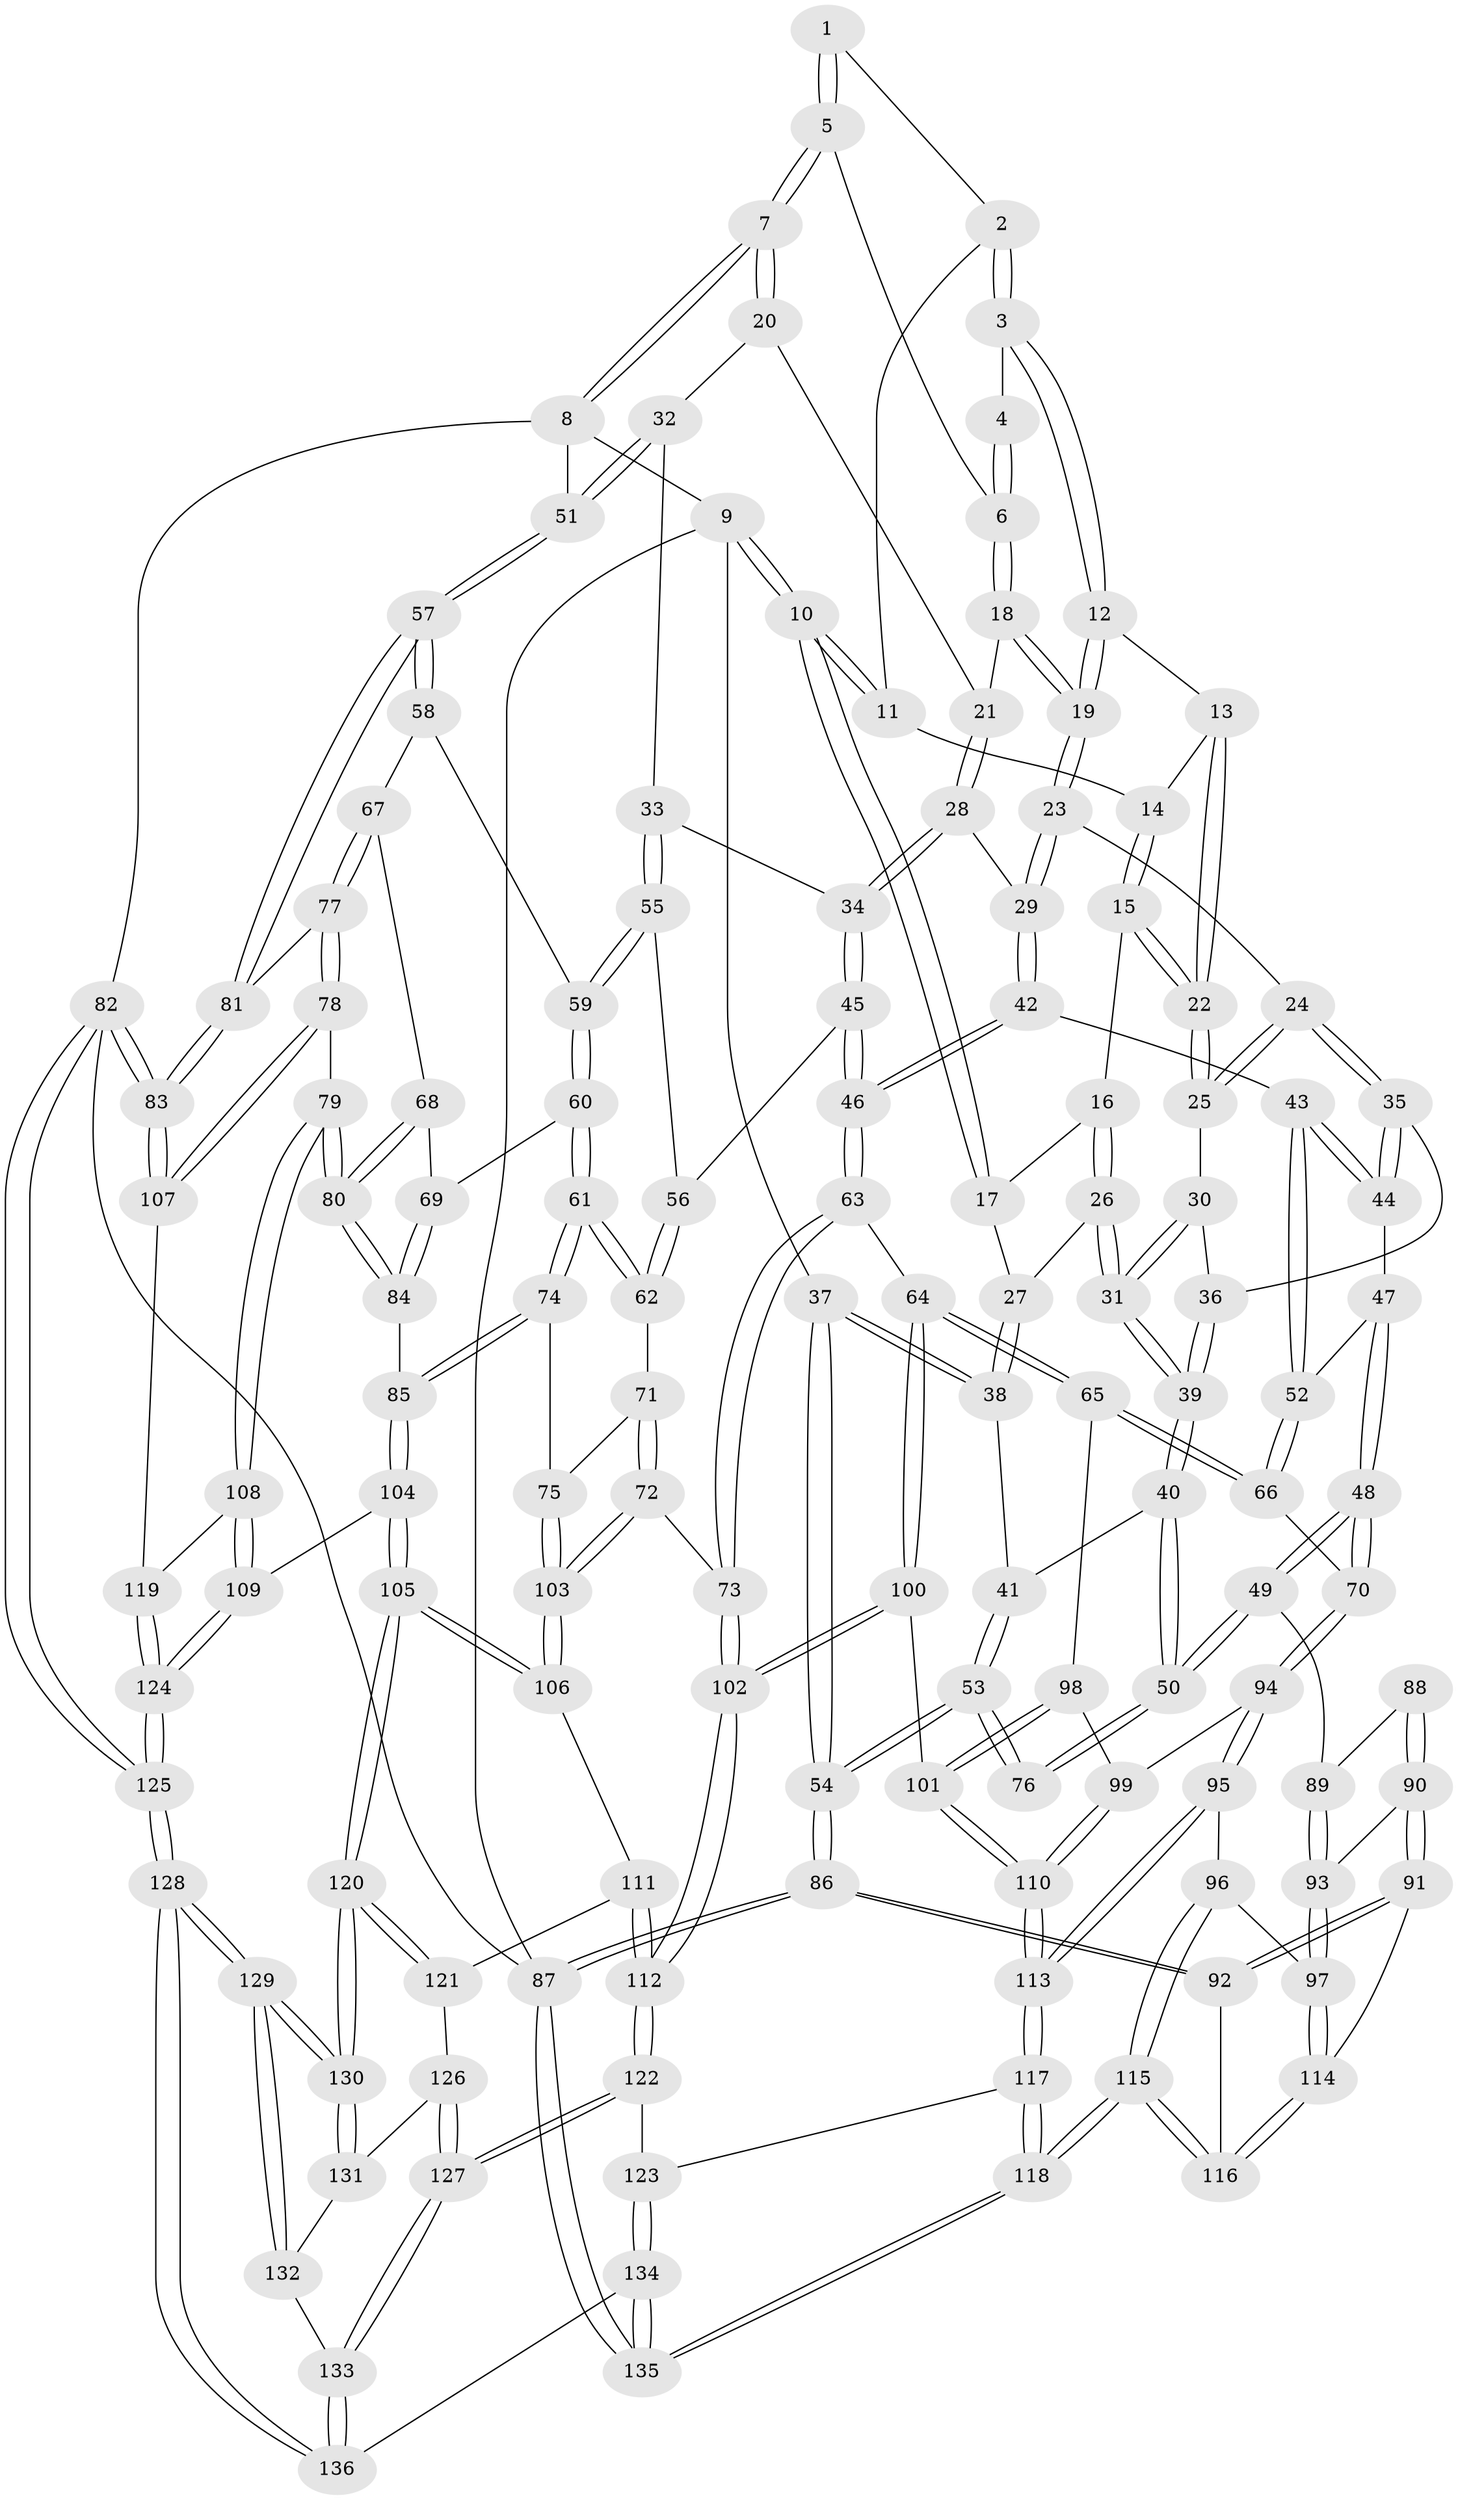 // Generated by graph-tools (version 1.1) at 2025/11/02/27/25 16:11:53]
// undirected, 136 vertices, 337 edges
graph export_dot {
graph [start="1"]
  node [color=gray90,style=filled];
  1 [pos="+0.7009881294619287+0"];
  2 [pos="+0.38387188956183826+0"];
  3 [pos="+0.4242650368732448+0"];
  4 [pos="+0.6155238219246766+0.04978275261274645"];
  5 [pos="+0.9247683968924745+0"];
  6 [pos="+0.6365614500859975+0.0996449748515328"];
  7 [pos="+1+0"];
  8 [pos="+1+0"];
  9 [pos="+0+0"];
  10 [pos="+0+0"];
  11 [pos="+0.23134445846610896+0"];
  12 [pos="+0.44361352020930955+0.07650307961311598"];
  13 [pos="+0.31984452939411356+0.16273913978740448"];
  14 [pos="+0.2541166999649389+0"];
  15 [pos="+0.25640287337619694+0.19852932889682762"];
  16 [pos="+0.2209779169810876+0.19488354220446316"];
  17 [pos="+0.12280870251164298+0.15400215115603"];
  18 [pos="+0.6380069680860934+0.13566710591312434"];
  19 [pos="+0.5494344124687699+0.24240832536566462"];
  20 [pos="+0.9257350948882074+0.06991185270410882"];
  21 [pos="+0.8814024402006967+0.09112983388546574"];
  22 [pos="+0.28251916365152546+0.2106123764963958"];
  23 [pos="+0.5494136096074517+0.24436857957462518"];
  24 [pos="+0.4293350382562039+0.2907804840349069"];
  25 [pos="+0.2932138099669667+0.23030132051226668"];
  26 [pos="+0.15876825199153535+0.3307276003384927"];
  27 [pos="+0.11591727149133325+0.3117927529938664"];
  28 [pos="+0.6729736164071092+0.31404154224247227"];
  29 [pos="+0.5507160331331876+0.2459485846531322"];
  30 [pos="+0.2687082003830619+0.28490020763859836"];
  31 [pos="+0.20933157068017888+0.37600279064561215"];
  32 [pos="+0.8410041280296323+0.3606304759171173"];
  33 [pos="+0.7825667110506342+0.4124483204580909"];
  34 [pos="+0.6775915548604851+0.3195713860029058"];
  35 [pos="+0.3807293507501939+0.376865245914737"];
  36 [pos="+0.3516568370117522+0.3765954537471067"];
  37 [pos="+0+0.34177215070915545"];
  38 [pos="+0+0.3629132000077509"];
  39 [pos="+0.2145247929503002+0.39489026367020336"];
  40 [pos="+0.1930988354724381+0.49824862142297327"];
  41 [pos="+0.11285443451809972+0.46709665294759656"];
  42 [pos="+0.5149253232328234+0.5014717795003015"];
  43 [pos="+0.4302265482539122+0.47976194137574163"];
  44 [pos="+0.3850968676687635+0.40238828951387706"];
  45 [pos="+0.5572240724105886+0.5236440185191492"];
  46 [pos="+0.5366934951738355+0.5287465523821163"];
  47 [pos="+0.34643974866131866+0.4370438614110553"];
  48 [pos="+0.21114125765198832+0.5401314719072606"];
  49 [pos="+0.21101989877315125+0.540073745372771"];
  50 [pos="+0.20640626620325833+0.5350534533969252"];
  51 [pos="+1+0.3484093973915175"];
  52 [pos="+0.3487991788697036+0.5443462980874761"];
  53 [pos="+0+0.5813268499375791"];
  54 [pos="+0+0.5919085321656488"];
  55 [pos="+0.7843953774311729+0.43563867897455594"];
  56 [pos="+0.6528605404752041+0.5185089338763713"];
  57 [pos="+1+0.4800484886749794"];
  58 [pos="+0.9373045420666528+0.49995515402351176"];
  59 [pos="+0.8106886261689288+0.4750082461305161"];
  60 [pos="+0.8096699232430921+0.5586417919543789"];
  61 [pos="+0.7443217281984583+0.6207560343824695"];
  62 [pos="+0.6746876007807965+0.591552303559325"];
  63 [pos="+0.5227246459443831+0.6138694627284823"];
  64 [pos="+0.4615994851170876+0.6398357699714483"];
  65 [pos="+0.45842293634098485+0.6396273909619676"];
  66 [pos="+0.30174109539161914+0.5844680303303808"];
  67 [pos="+0.928237165847685+0.6099601848591727"];
  68 [pos="+0.9268803917518761+0.6100735508031112"];
  69 [pos="+0.8260212271272231+0.58250016255071"];
  70 [pos="+0.2797187633969297+0.5882114053982594"];
  71 [pos="+0.6676522682309286+0.602131988789921"];
  72 [pos="+0.5761598750213134+0.6670088797973873"];
  73 [pos="+0.5653031146378257+0.6618724516739422"];
  74 [pos="+0.7339617922421439+0.6576106420956646"];
  75 [pos="+0.6872904228152646+0.6838606333331007"];
  76 [pos="+0.05121101021562262+0.5860839438207756"];
  77 [pos="+0.9564462570429324+0.6253798602134357"];
  78 [pos="+0.9471289523774999+0.73901486644284"];
  79 [pos="+0.902669600386423+0.7475784879363259"];
  80 [pos="+0.8618364014031898+0.695219304895681"];
  81 [pos="+1+0.4835843968409218"];
  82 [pos="+1+1"];
  83 [pos="+1+0.7779577076518521"];
  84 [pos="+0.8535516340113815+0.6878630241399594"];
  85 [pos="+0.7755718227816661+0.6998296684836476"];
  86 [pos="+0+0.7470949236015734"];
  87 [pos="+0+1"];
  88 [pos="+0.07467957382754929+0.6493568381080013"];
  89 [pos="+0.19517655643206003+0.5678415195514878"];
  90 [pos="+0.08816906529456345+0.7068228287273614"];
  91 [pos="+0+0.7403213926949376"];
  92 [pos="+0+0.7600131141648954"];
  93 [pos="+0.11988782159410898+0.7076712885142387"];
  94 [pos="+0.28444054586933026+0.6685977293293607"];
  95 [pos="+0.23294402160057842+0.7594742392168711"];
  96 [pos="+0.2296303539622176+0.7609524964510871"];
  97 [pos="+0.15303881459012572+0.7455168922688876"];
  98 [pos="+0.393657461157996+0.6976728148556559"];
  99 [pos="+0.3068959085585026+0.6865892488030141"];
  100 [pos="+0.44191944017232765+0.7889769208112923"];
  101 [pos="+0.392392903652803+0.7947562440616587"];
  102 [pos="+0.49009559482616394+0.809278422102653"];
  103 [pos="+0.6428934353809777+0.7233239091169997"];
  104 [pos="+0.7434516092381718+0.799023997016629"];
  105 [pos="+0.7107609069269508+0.8110264288300153"];
  106 [pos="+0.6439801339580423+0.7275404296310127"];
  107 [pos="+1+0.7613788232091238"];
  108 [pos="+0.887447568502214+0.7702233119961891"];
  109 [pos="+0.8558986271449232+0.807552934571015"];
  110 [pos="+0.39051857502993803+0.7954044349437507"];
  111 [pos="+0.5566172468095586+0.812321745364111"];
  112 [pos="+0.49917493698877224+0.8198314926610895"];
  113 [pos="+0.34525927293664044+0.8427469194638083"];
  114 [pos="+0.12212710762019396+0.8081440053093701"];
  115 [pos="+0.16885849993919014+0.9746538899272199"];
  116 [pos="+0.11447348594227368+0.8923079644025421"];
  117 [pos="+0.33843648467893184+0.8797704267902098"];
  118 [pos="+0.19192499572064994+1"];
  119 [pos="+0.9558522401499621+0.857898446937909"];
  120 [pos="+0.7100668423722334+0.8131612868397102"];
  121 [pos="+0.6063997013244626+0.8487824501783603"];
  122 [pos="+0.5018053211772527+0.8859139909124023"];
  123 [pos="+0.4360212411644733+0.922223783011538"];
  124 [pos="+0.8961276475598361+1"];
  125 [pos="+0.9098387831825656+1"];
  126 [pos="+0.6011771473663189+0.8758456307960851"];
  127 [pos="+0.5283004480465245+0.9133680835739024"];
  128 [pos="+0.9037860424359034+1"];
  129 [pos="+0.7255165796413472+0.9929925543567392"];
  130 [pos="+0.7141210620250245+0.9503580664297935"];
  131 [pos="+0.6179407677911166+0.8965253594447974"];
  132 [pos="+0.5707011539392642+0.9421369046147741"];
  133 [pos="+0.5391977181310953+0.9391292602345417"];
  134 [pos="+0.42722393481078985+1"];
  135 [pos="+0.16196246895082655+1"];
  136 [pos="+0.4650717833311576+1"];
  1 -- 2;
  1 -- 5;
  1 -- 5;
  2 -- 3;
  2 -- 3;
  2 -- 11;
  3 -- 4;
  3 -- 12;
  3 -- 12;
  4 -- 6;
  4 -- 6;
  5 -- 6;
  5 -- 7;
  5 -- 7;
  6 -- 18;
  6 -- 18;
  7 -- 8;
  7 -- 8;
  7 -- 20;
  7 -- 20;
  8 -- 9;
  8 -- 51;
  8 -- 82;
  9 -- 10;
  9 -- 10;
  9 -- 37;
  9 -- 87;
  10 -- 11;
  10 -- 11;
  10 -- 17;
  10 -- 17;
  11 -- 14;
  12 -- 13;
  12 -- 19;
  12 -- 19;
  13 -- 14;
  13 -- 22;
  13 -- 22;
  14 -- 15;
  14 -- 15;
  15 -- 16;
  15 -- 22;
  15 -- 22;
  16 -- 17;
  16 -- 26;
  16 -- 26;
  17 -- 27;
  18 -- 19;
  18 -- 19;
  18 -- 21;
  19 -- 23;
  19 -- 23;
  20 -- 21;
  20 -- 32;
  21 -- 28;
  21 -- 28;
  22 -- 25;
  22 -- 25;
  23 -- 24;
  23 -- 29;
  23 -- 29;
  24 -- 25;
  24 -- 25;
  24 -- 35;
  24 -- 35;
  25 -- 30;
  26 -- 27;
  26 -- 31;
  26 -- 31;
  27 -- 38;
  27 -- 38;
  28 -- 29;
  28 -- 34;
  28 -- 34;
  29 -- 42;
  29 -- 42;
  30 -- 31;
  30 -- 31;
  30 -- 36;
  31 -- 39;
  31 -- 39;
  32 -- 33;
  32 -- 51;
  32 -- 51;
  33 -- 34;
  33 -- 55;
  33 -- 55;
  34 -- 45;
  34 -- 45;
  35 -- 36;
  35 -- 44;
  35 -- 44;
  36 -- 39;
  36 -- 39;
  37 -- 38;
  37 -- 38;
  37 -- 54;
  37 -- 54;
  38 -- 41;
  39 -- 40;
  39 -- 40;
  40 -- 41;
  40 -- 50;
  40 -- 50;
  41 -- 53;
  41 -- 53;
  42 -- 43;
  42 -- 46;
  42 -- 46;
  43 -- 44;
  43 -- 44;
  43 -- 52;
  43 -- 52;
  44 -- 47;
  45 -- 46;
  45 -- 46;
  45 -- 56;
  46 -- 63;
  46 -- 63;
  47 -- 48;
  47 -- 48;
  47 -- 52;
  48 -- 49;
  48 -- 49;
  48 -- 70;
  48 -- 70;
  49 -- 50;
  49 -- 50;
  49 -- 89;
  50 -- 76;
  50 -- 76;
  51 -- 57;
  51 -- 57;
  52 -- 66;
  52 -- 66;
  53 -- 54;
  53 -- 54;
  53 -- 76;
  53 -- 76;
  54 -- 86;
  54 -- 86;
  55 -- 56;
  55 -- 59;
  55 -- 59;
  56 -- 62;
  56 -- 62;
  57 -- 58;
  57 -- 58;
  57 -- 81;
  57 -- 81;
  58 -- 59;
  58 -- 67;
  59 -- 60;
  59 -- 60;
  60 -- 61;
  60 -- 61;
  60 -- 69;
  61 -- 62;
  61 -- 62;
  61 -- 74;
  61 -- 74;
  62 -- 71;
  63 -- 64;
  63 -- 73;
  63 -- 73;
  64 -- 65;
  64 -- 65;
  64 -- 100;
  64 -- 100;
  65 -- 66;
  65 -- 66;
  65 -- 98;
  66 -- 70;
  67 -- 68;
  67 -- 77;
  67 -- 77;
  68 -- 69;
  68 -- 80;
  68 -- 80;
  69 -- 84;
  69 -- 84;
  70 -- 94;
  70 -- 94;
  71 -- 72;
  71 -- 72;
  71 -- 75;
  72 -- 73;
  72 -- 103;
  72 -- 103;
  73 -- 102;
  73 -- 102;
  74 -- 75;
  74 -- 85;
  74 -- 85;
  75 -- 103;
  75 -- 103;
  77 -- 78;
  77 -- 78;
  77 -- 81;
  78 -- 79;
  78 -- 107;
  78 -- 107;
  79 -- 80;
  79 -- 80;
  79 -- 108;
  79 -- 108;
  80 -- 84;
  80 -- 84;
  81 -- 83;
  81 -- 83;
  82 -- 83;
  82 -- 83;
  82 -- 125;
  82 -- 125;
  82 -- 87;
  83 -- 107;
  83 -- 107;
  84 -- 85;
  85 -- 104;
  85 -- 104;
  86 -- 87;
  86 -- 87;
  86 -- 92;
  86 -- 92;
  87 -- 135;
  87 -- 135;
  88 -- 89;
  88 -- 90;
  88 -- 90;
  89 -- 93;
  89 -- 93;
  90 -- 91;
  90 -- 91;
  90 -- 93;
  91 -- 92;
  91 -- 92;
  91 -- 114;
  92 -- 116;
  93 -- 97;
  93 -- 97;
  94 -- 95;
  94 -- 95;
  94 -- 99;
  95 -- 96;
  95 -- 113;
  95 -- 113;
  96 -- 97;
  96 -- 115;
  96 -- 115;
  97 -- 114;
  97 -- 114;
  98 -- 99;
  98 -- 101;
  98 -- 101;
  99 -- 110;
  99 -- 110;
  100 -- 101;
  100 -- 102;
  100 -- 102;
  101 -- 110;
  101 -- 110;
  102 -- 112;
  102 -- 112;
  103 -- 106;
  103 -- 106;
  104 -- 105;
  104 -- 105;
  104 -- 109;
  105 -- 106;
  105 -- 106;
  105 -- 120;
  105 -- 120;
  106 -- 111;
  107 -- 119;
  108 -- 109;
  108 -- 109;
  108 -- 119;
  109 -- 124;
  109 -- 124;
  110 -- 113;
  110 -- 113;
  111 -- 112;
  111 -- 112;
  111 -- 121;
  112 -- 122;
  112 -- 122;
  113 -- 117;
  113 -- 117;
  114 -- 116;
  114 -- 116;
  115 -- 116;
  115 -- 116;
  115 -- 118;
  115 -- 118;
  117 -- 118;
  117 -- 118;
  117 -- 123;
  118 -- 135;
  118 -- 135;
  119 -- 124;
  119 -- 124;
  120 -- 121;
  120 -- 121;
  120 -- 130;
  120 -- 130;
  121 -- 126;
  122 -- 123;
  122 -- 127;
  122 -- 127;
  123 -- 134;
  123 -- 134;
  124 -- 125;
  124 -- 125;
  125 -- 128;
  125 -- 128;
  126 -- 127;
  126 -- 127;
  126 -- 131;
  127 -- 133;
  127 -- 133;
  128 -- 129;
  128 -- 129;
  128 -- 136;
  128 -- 136;
  129 -- 130;
  129 -- 130;
  129 -- 132;
  129 -- 132;
  130 -- 131;
  130 -- 131;
  131 -- 132;
  132 -- 133;
  133 -- 136;
  133 -- 136;
  134 -- 135;
  134 -- 135;
  134 -- 136;
}
